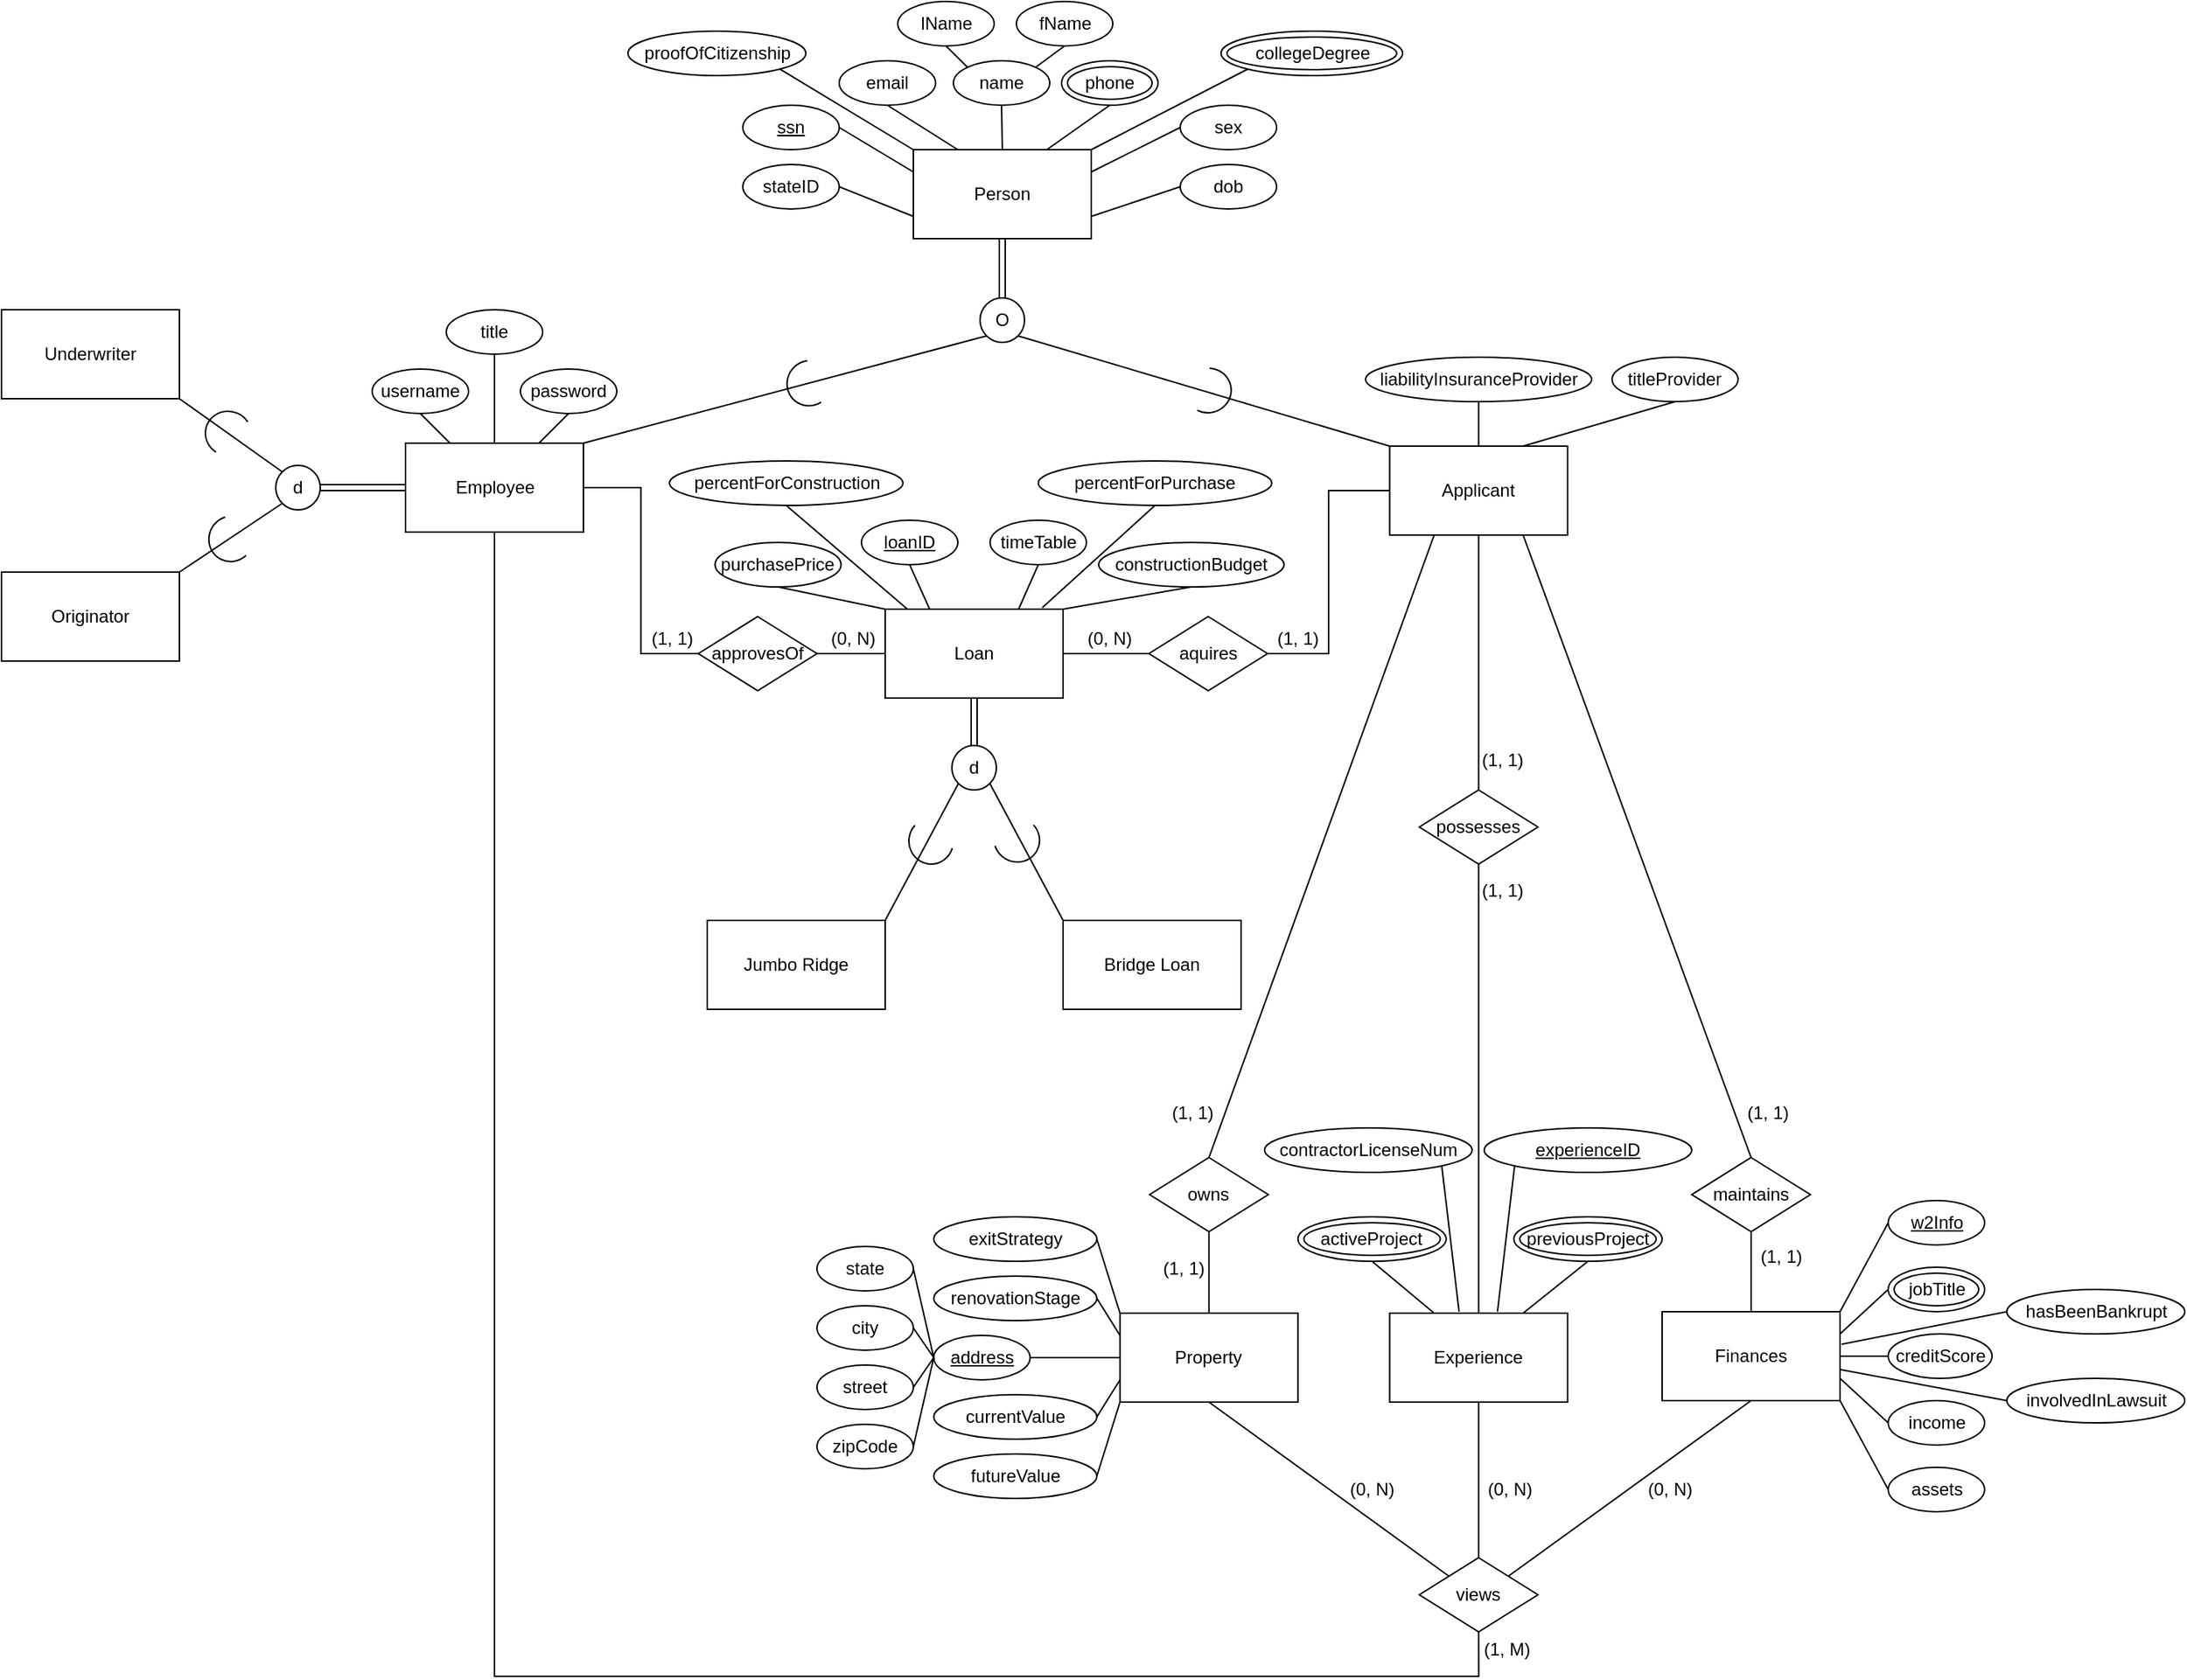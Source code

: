 <mxfile version="12.6.5" type="device"><diagram id="0ISIV3tAQ-4SLGQ3nrtp" name="Page-1"><mxGraphModel dx="3004" dy="1272" grid="1" gridSize="10" guides="1" tooltips="1" connect="1" arrows="1" fold="1" page="0" pageScale="1" pageWidth="850" pageHeight="1100" math="0" shadow="0"><root><mxCell id="0"/><mxCell id="1" parent="0"/><mxCell id="agt875AU793dhw9RPPnw-32" style="edgeStyle=none;rounded=0;orthogonalLoop=1;jettySize=auto;html=1;exitX=0.5;exitY=1;exitDx=0;exitDy=0;entryX=0.5;entryY=0;entryDx=0;entryDy=0;endArrow=none;endFill=0;shape=link;" parent="1" source="agt875AU793dhw9RPPnw-1" target="agt875AU793dhw9RPPnw-30" edge="1"><mxGeometry relative="1" as="geometry"/></mxCell><mxCell id="agt875AU793dhw9RPPnw-1" value="Person" style="rounded=0;whiteSpace=wrap;html=1;" parent="1" vertex="1"><mxGeometry x="205" y="220" width="120" height="60" as="geometry"/></mxCell><mxCell id="agt875AU793dhw9RPPnw-6" style="rounded=0;orthogonalLoop=1;jettySize=auto;html=1;exitX=0.5;exitY=1;exitDx=0;exitDy=0;entryX=0.5;entryY=0;entryDx=0;entryDy=0;endArrow=none;endFill=0;" parent="1" source="agt875AU793dhw9RPPnw-2" target="agt875AU793dhw9RPPnw-1" edge="1"><mxGeometry relative="1" as="geometry"/></mxCell><mxCell id="agt875AU793dhw9RPPnw-2" value="name" style="ellipse;whiteSpace=wrap;html=1;" parent="1" vertex="1"><mxGeometry x="232" y="160" width="65" height="30" as="geometry"/></mxCell><mxCell id="agt875AU793dhw9RPPnw-8" style="edgeStyle=none;rounded=0;orthogonalLoop=1;jettySize=auto;html=1;exitX=0.5;exitY=1;exitDx=0;exitDy=0;entryX=1;entryY=0;entryDx=0;entryDy=0;endArrow=none;endFill=0;" parent="1" source="agt875AU793dhw9RPPnw-3" target="agt875AU793dhw9RPPnw-2" edge="1"><mxGeometry relative="1" as="geometry"/></mxCell><mxCell id="agt875AU793dhw9RPPnw-3" value="fName" style="ellipse;whiteSpace=wrap;html=1;" parent="1" vertex="1"><mxGeometry x="274.5" y="120" width="65" height="30" as="geometry"/></mxCell><mxCell id="agt875AU793dhw9RPPnw-7" style="edgeStyle=none;rounded=0;orthogonalLoop=1;jettySize=auto;html=1;exitX=0.5;exitY=1;exitDx=0;exitDy=0;entryX=0;entryY=0;entryDx=0;entryDy=0;endArrow=none;endFill=0;" parent="1" source="agt875AU793dhw9RPPnw-5" target="agt875AU793dhw9RPPnw-2" edge="1"><mxGeometry relative="1" as="geometry"/></mxCell><mxCell id="agt875AU793dhw9RPPnw-5" value="lName" style="ellipse;whiteSpace=wrap;html=1;" parent="1" vertex="1"><mxGeometry x="194.5" y="120" width="65" height="30" as="geometry"/></mxCell><mxCell id="agt875AU793dhw9RPPnw-24" style="edgeStyle=none;rounded=0;orthogonalLoop=1;jettySize=auto;html=1;exitX=0.5;exitY=1;exitDx=0;exitDy=0;entryX=0.25;entryY=0;entryDx=0;entryDy=0;endArrow=none;endFill=0;" parent="1" source="agt875AU793dhw9RPPnw-9" target="agt875AU793dhw9RPPnw-1" edge="1"><mxGeometry relative="1" as="geometry"/></mxCell><mxCell id="agt875AU793dhw9RPPnw-9" value="email" style="ellipse;whiteSpace=wrap;html=1;" parent="1" vertex="1"><mxGeometry x="155" y="160" width="65" height="30" as="geometry"/></mxCell><mxCell id="agt875AU793dhw9RPPnw-23" style="edgeStyle=none;rounded=0;orthogonalLoop=1;jettySize=auto;html=1;exitX=0.5;exitY=1;exitDx=0;exitDy=0;entryX=0.75;entryY=0;entryDx=0;entryDy=0;endArrow=none;endFill=0;" parent="1" source="agt875AU793dhw9RPPnw-10" target="agt875AU793dhw9RPPnw-1" edge="1"><mxGeometry relative="1" as="geometry"/></mxCell><mxCell id="agt875AU793dhw9RPPnw-10" value="phone" style="ellipse;shape=doubleEllipse;whiteSpace=wrap;html=1;" parent="1" vertex="1"><mxGeometry x="305" y="160" width="65" height="30" as="geometry"/></mxCell><mxCell id="agt875AU793dhw9RPPnw-27" style="edgeStyle=none;rounded=0;orthogonalLoop=1;jettySize=auto;html=1;exitX=0;exitY=0.5;exitDx=0;exitDy=0;entryX=1;entryY=0.25;entryDx=0;entryDy=0;endArrow=none;endFill=0;" parent="1" source="agt875AU793dhw9RPPnw-11" target="agt875AU793dhw9RPPnw-1" edge="1"><mxGeometry relative="1" as="geometry"/></mxCell><mxCell id="agt875AU793dhw9RPPnw-11" value="sex" style="ellipse;whiteSpace=wrap;html=1;" parent="1" vertex="1"><mxGeometry x="385" y="190" width="65" height="30" as="geometry"/></mxCell><mxCell id="agt875AU793dhw9RPPnw-25" style="edgeStyle=none;rounded=0;orthogonalLoop=1;jettySize=auto;html=1;exitX=1;exitY=0.5;exitDx=0;exitDy=0;entryX=0;entryY=0.25;entryDx=0;entryDy=0;endArrow=none;endFill=0;" parent="1" source="agt875AU793dhw9RPPnw-13" target="agt875AU793dhw9RPPnw-1" edge="1"><mxGeometry relative="1" as="geometry"/></mxCell><mxCell id="agt875AU793dhw9RPPnw-13" value="&lt;u&gt;ssn&lt;/u&gt;" style="ellipse;whiteSpace=wrap;html=1;" parent="1" vertex="1"><mxGeometry x="90" y="190" width="65" height="30" as="geometry"/></mxCell><mxCell id="agt875AU793dhw9RPPnw-26" style="edgeStyle=none;rounded=0;orthogonalLoop=1;jettySize=auto;html=1;exitX=1;exitY=0.5;exitDx=0;exitDy=0;entryX=0;entryY=0.75;entryDx=0;entryDy=0;endArrow=none;endFill=0;" parent="1" source="agt875AU793dhw9RPPnw-14" target="agt875AU793dhw9RPPnw-1" edge="1"><mxGeometry relative="1" as="geometry"/></mxCell><mxCell id="agt875AU793dhw9RPPnw-14" value="stateID" style="ellipse;whiteSpace=wrap;html=1;" parent="1" vertex="1"><mxGeometry x="90" y="230" width="65" height="30" as="geometry"/></mxCell><mxCell id="agt875AU793dhw9RPPnw-28" style="edgeStyle=none;rounded=0;orthogonalLoop=1;jettySize=auto;html=1;exitX=0;exitY=0.5;exitDx=0;exitDy=0;entryX=1;entryY=0.75;entryDx=0;entryDy=0;endArrow=none;endFill=0;" parent="1" source="agt875AU793dhw9RPPnw-17" target="agt875AU793dhw9RPPnw-1" edge="1"><mxGeometry relative="1" as="geometry"/></mxCell><mxCell id="agt875AU793dhw9RPPnw-17" value="dob" style="ellipse;whiteSpace=wrap;html=1;" parent="1" vertex="1"><mxGeometry x="385" y="230" width="65" height="30" as="geometry"/></mxCell><mxCell id="agt875AU793dhw9RPPnw-21" style="edgeStyle=none;rounded=0;orthogonalLoop=1;jettySize=auto;html=1;exitX=1;exitY=1;exitDx=0;exitDy=0;entryX=0;entryY=0;entryDx=0;entryDy=0;endArrow=none;endFill=0;" parent="1" source="agt875AU793dhw9RPPnw-18" target="agt875AU793dhw9RPPnw-1" edge="1"><mxGeometry relative="1" as="geometry"/></mxCell><mxCell id="agt875AU793dhw9RPPnw-18" value="proofOfCitizenship" style="ellipse;whiteSpace=wrap;html=1;" parent="1" vertex="1"><mxGeometry x="12.5" y="140" width="120" height="30" as="geometry"/></mxCell><mxCell id="agt875AU793dhw9RPPnw-22" style="edgeStyle=none;rounded=0;orthogonalLoop=1;jettySize=auto;html=1;exitX=0;exitY=1;exitDx=0;exitDy=0;entryX=1;entryY=0;entryDx=0;entryDy=0;endArrow=none;endFill=0;" parent="1" source="agt875AU793dhw9RPPnw-19" target="agt875AU793dhw9RPPnw-1" edge="1"><mxGeometry relative="1" as="geometry"/></mxCell><mxCell id="agt875AU793dhw9RPPnw-19" value="collegeDegree" style="ellipse;shape=doubleEllipse;whiteSpace=wrap;html=1;" parent="1" vertex="1"><mxGeometry x="412.5" y="140" width="122.5" height="30" as="geometry"/></mxCell><mxCell id="agt875AU793dhw9RPPnw-35" style="edgeStyle=none;rounded=0;orthogonalLoop=1;jettySize=auto;html=1;exitX=0;exitY=1;exitDx=0;exitDy=0;entryX=1;entryY=0;entryDx=0;entryDy=0;endArrow=none;endFill=0;" parent="1" source="agt875AU793dhw9RPPnw-30" target="agt875AU793dhw9RPPnw-34" edge="1"><mxGeometry relative="1" as="geometry"/></mxCell><mxCell id="agt875AU793dhw9RPPnw-36" style="edgeStyle=none;rounded=0;orthogonalLoop=1;jettySize=auto;html=1;exitX=1;exitY=1;exitDx=0;exitDy=0;entryX=0;entryY=0;entryDx=0;entryDy=0;endArrow=none;endFill=0;" parent="1" source="agt875AU793dhw9RPPnw-30" target="agt875AU793dhw9RPPnw-33" edge="1"><mxGeometry relative="1" as="geometry"/></mxCell><mxCell id="agt875AU793dhw9RPPnw-30" value="O" style="ellipse;whiteSpace=wrap;html=1;aspect=fixed;" parent="1" vertex="1"><mxGeometry x="250" y="320" width="30" height="30" as="geometry"/></mxCell><mxCell id="vN_RjdWwAVEHi9yWsaBZ-53" style="rounded=0;orthogonalLoop=1;jettySize=auto;html=1;exitX=0.25;exitY=1;exitDx=0;exitDy=0;entryX=0.5;entryY=0;entryDx=0;entryDy=0;endArrow=none;endFill=0;" edge="1" parent="1" source="agt875AU793dhw9RPPnw-33" target="agt875AU793dhw9RPPnw-68"><mxGeometry relative="1" as="geometry"/></mxCell><mxCell id="vN_RjdWwAVEHi9yWsaBZ-54" style="edgeStyle=none;rounded=0;orthogonalLoop=1;jettySize=auto;html=1;exitX=0.5;exitY=1;exitDx=0;exitDy=0;entryX=0.5;entryY=0;entryDx=0;entryDy=0;endArrow=none;endFill=0;" edge="1" parent="1" source="agt875AU793dhw9RPPnw-33" target="agt875AU793dhw9RPPnw-67"><mxGeometry relative="1" as="geometry"/></mxCell><mxCell id="vN_RjdWwAVEHi9yWsaBZ-55" style="edgeStyle=none;rounded=0;orthogonalLoop=1;jettySize=auto;html=1;exitX=0.75;exitY=1;exitDx=0;exitDy=0;entryX=0.5;entryY=0;entryDx=0;entryDy=0;endArrow=none;endFill=0;" edge="1" parent="1" source="agt875AU793dhw9RPPnw-33" target="agt875AU793dhw9RPPnw-56"><mxGeometry relative="1" as="geometry"/></mxCell><mxCell id="agt875AU793dhw9RPPnw-33" value="Applicant" style="rounded=0;whiteSpace=wrap;html=1;" parent="1" vertex="1"><mxGeometry x="526.25" y="420" width="120" height="60" as="geometry"/></mxCell><mxCell id="vN_RjdWwAVEHi9yWsaBZ-2" value="" style="edgeStyle=orthogonalEdgeStyle;rounded=0;orthogonalLoop=1;jettySize=auto;html=1;endArrow=none;endFill=0;entryX=0;entryY=0.5;entryDx=0;entryDy=0;" edge="1" parent="1" source="agt875AU793dhw9RPPnw-34" target="KtansRr-cqI1GEoXaeTs-54"><mxGeometry relative="1" as="geometry"><mxPoint x="54.5" y="448" as="targetPoint"/></mxGeometry></mxCell><mxCell id="vN_RjdWwAVEHi9yWsaBZ-32" value="" style="edgeStyle=none;rounded=0;orthogonalLoop=1;jettySize=auto;html=1;endArrow=none;endFill=0;shape=link;" edge="1" parent="1" source="agt875AU793dhw9RPPnw-34" target="vN_RjdWwAVEHi9yWsaBZ-31"><mxGeometry relative="1" as="geometry"/></mxCell><mxCell id="agt875AU793dhw9RPPnw-34" value="Employee" style="rounded=0;whiteSpace=wrap;html=1;" parent="1" vertex="1"><mxGeometry x="-137.5" y="418" width="120" height="60" as="geometry"/></mxCell><mxCell id="agt875AU793dhw9RPPnw-47" style="edgeStyle=none;rounded=0;orthogonalLoop=1;jettySize=auto;html=1;exitX=0.5;exitY=1;exitDx=0;exitDy=0;entryX=0.25;entryY=0;entryDx=0;entryDy=0;endArrow=none;endFill=0;" parent="1" source="agt875AU793dhw9RPPnw-45" target="agt875AU793dhw9RPPnw-34" edge="1"><mxGeometry relative="1" as="geometry"/></mxCell><mxCell id="agt875AU793dhw9RPPnw-45" value="username" style="ellipse;whiteSpace=wrap;html=1;" parent="1" vertex="1"><mxGeometry x="-160" y="368" width="65" height="30" as="geometry"/></mxCell><mxCell id="agt875AU793dhw9RPPnw-48" style="edgeStyle=none;rounded=0;orthogonalLoop=1;jettySize=auto;html=1;exitX=0.5;exitY=1;exitDx=0;exitDy=0;entryX=0.75;entryY=0;entryDx=0;entryDy=0;endArrow=none;endFill=0;" parent="1" source="agt875AU793dhw9RPPnw-46" target="agt875AU793dhw9RPPnw-34" edge="1"><mxGeometry relative="1" as="geometry"/></mxCell><mxCell id="agt875AU793dhw9RPPnw-46" value="password" style="ellipse;whiteSpace=wrap;html=1;" parent="1" vertex="1"><mxGeometry x="-60" y="368" width="65" height="30" as="geometry"/></mxCell><mxCell id="agt875AU793dhw9RPPnw-50" style="edgeStyle=none;rounded=0;orthogonalLoop=1;jettySize=auto;html=1;exitX=0.5;exitY=1;exitDx=0;exitDy=0;entryX=0.5;entryY=0;entryDx=0;entryDy=0;endArrow=none;endFill=0;" parent="1" source="agt875AU793dhw9RPPnw-49" target="agt875AU793dhw9RPPnw-34" edge="1"><mxGeometry relative="1" as="geometry"/></mxCell><mxCell id="agt875AU793dhw9RPPnw-49" value="title" style="ellipse;whiteSpace=wrap;html=1;" parent="1" vertex="1"><mxGeometry x="-110" y="328" width="65" height="30" as="geometry"/></mxCell><mxCell id="vN_RjdWwAVEHi9yWsaBZ-70" value="" style="edgeStyle=none;rounded=0;orthogonalLoop=1;jettySize=auto;html=1;endArrow=none;endFill=0;" edge="1" parent="1" source="agt875AU793dhw9RPPnw-52" target="agt875AU793dhw9RPPnw-56"><mxGeometry relative="1" as="geometry"/></mxCell><mxCell id="agt875AU793dhw9RPPnw-52" value="Finances" style="rounded=0;whiteSpace=wrap;html=1;" parent="1" vertex="1"><mxGeometry x="710" y="1004" width="120" height="60" as="geometry"/></mxCell><mxCell id="agt875AU793dhw9RPPnw-56" value="maintains" style="rhombus;whiteSpace=wrap;html=1;" parent="1" vertex="1"><mxGeometry x="730" y="900" width="80" height="50" as="geometry"/></mxCell><mxCell id="vN_RjdWwAVEHi9yWsaBZ-76" style="edgeStyle=none;rounded=0;orthogonalLoop=1;jettySize=auto;html=1;entryX=0.5;entryY=0;entryDx=0;entryDy=0;endArrow=none;endFill=0;" edge="1" parent="1" source="agt875AU793dhw9RPPnw-67" target="agt875AU793dhw9RPPnw-71"><mxGeometry relative="1" as="geometry"/></mxCell><mxCell id="agt875AU793dhw9RPPnw-67" value="possesses" style="rhombus;whiteSpace=wrap;html=1;" parent="1" vertex="1"><mxGeometry x="546.25" y="652" width="80" height="50" as="geometry"/></mxCell><mxCell id="agt875AU793dhw9RPPnw-68" value="owns" style="rhombus;whiteSpace=wrap;html=1;" parent="1" vertex="1"><mxGeometry x="364.37" y="900" width="80" height="50" as="geometry"/></mxCell><mxCell id="KtansRr-cqI1GEoXaeTs-97" style="edgeStyle=none;rounded=0;orthogonalLoop=1;jettySize=auto;html=1;exitX=0;exitY=0.5;exitDx=0;exitDy=0;entryX=1;entryY=0.5;entryDx=0;entryDy=0;endArrow=none;endFill=0;" parent="1" source="agt875AU793dhw9RPPnw-69" target="agt875AU793dhw9RPPnw-73" edge="1"><mxGeometry relative="1" as="geometry"/></mxCell><mxCell id="vN_RjdWwAVEHi9yWsaBZ-10" style="edgeStyle=orthogonalEdgeStyle;rounded=0;orthogonalLoop=1;jettySize=auto;html=1;exitX=1;exitY=0.5;exitDx=0;exitDy=0;entryX=0;entryY=0.5;entryDx=0;entryDy=0;endArrow=none;endFill=0;" edge="1" parent="1" source="agt875AU793dhw9RPPnw-69" target="agt875AU793dhw9RPPnw-33"><mxGeometry relative="1" as="geometry"/></mxCell><mxCell id="agt875AU793dhw9RPPnw-69" value="aquires" style="rhombus;whiteSpace=wrap;html=1;" parent="1" vertex="1"><mxGeometry x="363.88" y="535" width="80" height="50" as="geometry"/></mxCell><mxCell id="vN_RjdWwAVEHi9yWsaBZ-85" style="edgeStyle=none;rounded=0;orthogonalLoop=1;jettySize=auto;html=1;exitX=0.5;exitY=1;exitDx=0;exitDy=0;entryX=0.5;entryY=0;entryDx=0;entryDy=0;endArrow=none;endFill=0;" edge="1" parent="1" source="agt875AU793dhw9RPPnw-71" target="vN_RjdWwAVEHi9yWsaBZ-83"><mxGeometry relative="1" as="geometry"/></mxCell><mxCell id="agt875AU793dhw9RPPnw-71" value="Experience" style="rounded=0;whiteSpace=wrap;html=1;" parent="1" vertex="1"><mxGeometry x="526.25" y="1005" width="120" height="60" as="geometry"/></mxCell><mxCell id="vN_RjdWwAVEHi9yWsaBZ-69" value="" style="edgeStyle=none;rounded=0;orthogonalLoop=1;jettySize=auto;html=1;endArrow=none;endFill=0;" edge="1" parent="1" source="agt875AU793dhw9RPPnw-72" target="agt875AU793dhw9RPPnw-68"><mxGeometry relative="1" as="geometry"/></mxCell><mxCell id="vN_RjdWwAVEHi9yWsaBZ-84" style="edgeStyle=none;rounded=0;orthogonalLoop=1;jettySize=auto;html=1;exitX=0.5;exitY=1;exitDx=0;exitDy=0;entryX=0;entryY=0;entryDx=0;entryDy=0;endArrow=none;endFill=0;" edge="1" parent="1" source="agt875AU793dhw9RPPnw-72" target="vN_RjdWwAVEHi9yWsaBZ-83"><mxGeometry relative="1" as="geometry"/></mxCell><mxCell id="agt875AU793dhw9RPPnw-72" value="Property" style="rounded=0;whiteSpace=wrap;html=1;" parent="1" vertex="1"><mxGeometry x="344.37" y="1005" width="120" height="60" as="geometry"/></mxCell><mxCell id="KtansRr-cqI1GEoXaeTs-98" style="edgeStyle=none;rounded=0;orthogonalLoop=1;jettySize=auto;html=1;exitX=0;exitY=0.5;exitDx=0;exitDy=0;entryX=1;entryY=0.5;entryDx=0;entryDy=0;endArrow=none;endFill=0;" parent="1" source="agt875AU793dhw9RPPnw-73" target="KtansRr-cqI1GEoXaeTs-54" edge="1"><mxGeometry relative="1" as="geometry"/></mxCell><mxCell id="agt875AU793dhw9RPPnw-73" value="Loan" style="rounded=0;whiteSpace=wrap;html=1;" parent="1" vertex="1"><mxGeometry x="186" y="530" width="120" height="60" as="geometry"/></mxCell><mxCell id="KtansRr-cqI1GEoXaeTs-12" style="edgeStyle=none;rounded=0;orthogonalLoop=1;jettySize=auto;html=1;exitX=0;exitY=0.5;exitDx=0;exitDy=0;entryX=1;entryY=0.75;entryDx=0;entryDy=0;endArrow=none;endFill=0;" parent="1" source="KtansRr-cqI1GEoXaeTs-2" target="agt875AU793dhw9RPPnw-52" edge="1"><mxGeometry relative="1" as="geometry"/></mxCell><mxCell id="KtansRr-cqI1GEoXaeTs-2" value="income" style="ellipse;whiteSpace=wrap;html=1;" parent="1" vertex="1"><mxGeometry x="862.5" y="1064" width="65" height="30" as="geometry"/></mxCell><mxCell id="KtansRr-cqI1GEoXaeTs-11" style="edgeStyle=none;rounded=0;orthogonalLoop=1;jettySize=auto;html=1;exitX=0;exitY=0.5;exitDx=0;exitDy=0;entryX=1;entryY=0.5;entryDx=0;entryDy=0;endArrow=none;endFill=0;" parent="1" source="KtansRr-cqI1GEoXaeTs-3" target="agt875AU793dhw9RPPnw-52" edge="1"><mxGeometry relative="1" as="geometry"/></mxCell><mxCell id="KtansRr-cqI1GEoXaeTs-3" value="creditScore" style="ellipse;whiteSpace=wrap;html=1;" parent="1" vertex="1"><mxGeometry x="862.5" y="1019" width="70" height="30" as="geometry"/></mxCell><mxCell id="KtansRr-cqI1GEoXaeTs-9" style="rounded=0;orthogonalLoop=1;jettySize=auto;html=1;exitX=0;exitY=0.5;exitDx=0;exitDy=0;entryX=1;entryY=0;entryDx=0;entryDy=0;endArrow=none;endFill=0;" parent="1" source="KtansRr-cqI1GEoXaeTs-4" target="agt875AU793dhw9RPPnw-52" edge="1"><mxGeometry relative="1" as="geometry"/></mxCell><mxCell id="KtansRr-cqI1GEoXaeTs-4" value="&lt;u&gt;w2Info&lt;/u&gt;" style="ellipse;whiteSpace=wrap;html=1;" parent="1" vertex="1"><mxGeometry x="862.5" y="929" width="65" height="30" as="geometry"/></mxCell><mxCell id="KtansRr-cqI1GEoXaeTs-13" style="edgeStyle=none;rounded=0;orthogonalLoop=1;jettySize=auto;html=1;exitX=0;exitY=0.5;exitDx=0;exitDy=0;entryX=1;entryY=1;entryDx=0;entryDy=0;endArrow=none;endFill=0;" parent="1" source="KtansRr-cqI1GEoXaeTs-5" target="agt875AU793dhw9RPPnw-52" edge="1"><mxGeometry relative="1" as="geometry"/></mxCell><mxCell id="KtansRr-cqI1GEoXaeTs-5" value="assets" style="ellipse;whiteSpace=wrap;html=1;" parent="1" vertex="1"><mxGeometry x="862.5" y="1109" width="65" height="30" as="geometry"/></mxCell><mxCell id="KtansRr-cqI1GEoXaeTs-10" style="edgeStyle=none;rounded=0;orthogonalLoop=1;jettySize=auto;html=1;exitX=0;exitY=0.5;exitDx=0;exitDy=0;entryX=1;entryY=0.25;entryDx=0;entryDy=0;endArrow=none;endFill=0;" parent="1" source="KtansRr-cqI1GEoXaeTs-6" target="agt875AU793dhw9RPPnw-52" edge="1"><mxGeometry relative="1" as="geometry"/></mxCell><mxCell id="KtansRr-cqI1GEoXaeTs-6" value="jobTitle" style="ellipse;shape=doubleEllipse;whiteSpace=wrap;html=1;" parent="1" vertex="1"><mxGeometry x="862.5" y="974" width="65" height="30" as="geometry"/></mxCell><mxCell id="KtansRr-cqI1GEoXaeTs-14" style="edgeStyle=none;rounded=0;orthogonalLoop=1;jettySize=auto;html=1;exitX=0;exitY=0.5;exitDx=0;exitDy=0;entryX=1.008;entryY=0.367;entryDx=0;entryDy=0;entryPerimeter=0;endArrow=none;endFill=0;" parent="1" source="KtansRr-cqI1GEoXaeTs-7" target="agt875AU793dhw9RPPnw-52" edge="1"><mxGeometry relative="1" as="geometry"/></mxCell><mxCell id="KtansRr-cqI1GEoXaeTs-7" value="hasBeenBankrupt" style="ellipse;whiteSpace=wrap;html=1;" parent="1" vertex="1"><mxGeometry x="942.5" y="989" width="120" height="30" as="geometry"/></mxCell><mxCell id="KtansRr-cqI1GEoXaeTs-15" style="edgeStyle=none;rounded=0;orthogonalLoop=1;jettySize=auto;html=1;exitX=0;exitY=0.5;exitDx=0;exitDy=0;entryX=1;entryY=0.65;entryDx=0;entryDy=0;entryPerimeter=0;endArrow=none;endFill=0;" parent="1" source="KtansRr-cqI1GEoXaeTs-8" target="agt875AU793dhw9RPPnw-52" edge="1"><mxGeometry relative="1" as="geometry"/></mxCell><mxCell id="KtansRr-cqI1GEoXaeTs-8" value="involvedInLawsuit" style="ellipse;whiteSpace=wrap;html=1;" parent="1" vertex="1"><mxGeometry x="942.5" y="1049" width="120" height="30" as="geometry"/></mxCell><mxCell id="vN_RjdWwAVEHi9yWsaBZ-82" style="edgeStyle=none;rounded=0;orthogonalLoop=1;jettySize=auto;html=1;exitX=1;exitY=1;exitDx=0;exitDy=0;entryX=0.39;entryY=-0.017;entryDx=0;entryDy=0;entryPerimeter=0;endArrow=none;endFill=0;" edge="1" parent="1" source="KtansRr-cqI1GEoXaeTs-20" target="agt875AU793dhw9RPPnw-71"><mxGeometry relative="1" as="geometry"/></mxCell><mxCell id="KtansRr-cqI1GEoXaeTs-20" value="contractorLicenseNum" style="ellipse;whiteSpace=wrap;html=1;" parent="1" vertex="1"><mxGeometry x="441.88" y="880" width="140" height="30" as="geometry"/></mxCell><mxCell id="vN_RjdWwAVEHi9yWsaBZ-57" style="edgeStyle=none;rounded=0;orthogonalLoop=1;jettySize=auto;html=1;exitX=0;exitY=0.5;exitDx=0;exitDy=0;entryX=1;entryY=0.5;entryDx=0;entryDy=0;endArrow=none;endFill=0;" edge="1" parent="1" source="KtansRr-cqI1GEoXaeTs-24" target="KtansRr-cqI1GEoXaeTs-36"><mxGeometry relative="1" as="geometry"/></mxCell><mxCell id="vN_RjdWwAVEHi9yWsaBZ-63" style="edgeStyle=none;rounded=0;orthogonalLoop=1;jettySize=auto;html=1;exitX=1;exitY=0.5;exitDx=0;exitDy=0;entryX=0;entryY=0.5;entryDx=0;entryDy=0;endArrow=none;endFill=0;" edge="1" parent="1" source="KtansRr-cqI1GEoXaeTs-24" target="agt875AU793dhw9RPPnw-72"><mxGeometry relative="1" as="geometry"/></mxCell><mxCell id="KtansRr-cqI1GEoXaeTs-24" value="&lt;u&gt;address&lt;/u&gt;" style="ellipse;whiteSpace=wrap;html=1;" parent="1" vertex="1"><mxGeometry x="218.75" y="1020" width="65" height="30" as="geometry"/></mxCell><mxCell id="vN_RjdWwAVEHi9yWsaBZ-64" style="edgeStyle=none;rounded=0;orthogonalLoop=1;jettySize=auto;html=1;exitX=1;exitY=0.5;exitDx=0;exitDy=0;entryX=0;entryY=0.25;entryDx=0;entryDy=0;endArrow=none;endFill=0;" edge="1" parent="1" source="KtansRr-cqI1GEoXaeTs-25" target="agt875AU793dhw9RPPnw-72"><mxGeometry relative="1" as="geometry"/></mxCell><mxCell id="KtansRr-cqI1GEoXaeTs-25" value="renovationStage" style="ellipse;whiteSpace=wrap;html=1;" parent="1" vertex="1"><mxGeometry x="218.75" y="980" width="110" height="30" as="geometry"/></mxCell><mxCell id="vN_RjdWwAVEHi9yWsaBZ-67" style="edgeStyle=none;rounded=0;orthogonalLoop=1;jettySize=auto;html=1;exitX=1;exitY=0.5;exitDx=0;exitDy=0;entryX=0;entryY=0;entryDx=0;entryDy=0;endArrow=none;endFill=0;" edge="1" parent="1" source="KtansRr-cqI1GEoXaeTs-26" target="agt875AU793dhw9RPPnw-72"><mxGeometry relative="1" as="geometry"/></mxCell><mxCell id="KtansRr-cqI1GEoXaeTs-26" value="exitStrategy" style="ellipse;whiteSpace=wrap;html=1;" parent="1" vertex="1"><mxGeometry x="218.75" y="940" width="110" height="30" as="geometry"/></mxCell><mxCell id="vN_RjdWwAVEHi9yWsaBZ-65" style="edgeStyle=none;rounded=0;orthogonalLoop=1;jettySize=auto;html=1;exitX=1;exitY=0.5;exitDx=0;exitDy=0;entryX=0;entryY=0.75;entryDx=0;entryDy=0;endArrow=none;endFill=0;" edge="1" parent="1" source="KtansRr-cqI1GEoXaeTs-27" target="agt875AU793dhw9RPPnw-72"><mxGeometry relative="1" as="geometry"/></mxCell><mxCell id="KtansRr-cqI1GEoXaeTs-27" value="currentValue" style="ellipse;whiteSpace=wrap;html=1;" parent="1" vertex="1"><mxGeometry x="218.75" y="1060" width="110" height="30" as="geometry"/></mxCell><mxCell id="vN_RjdWwAVEHi9yWsaBZ-66" style="edgeStyle=none;rounded=0;orthogonalLoop=1;jettySize=auto;html=1;exitX=1;exitY=0.5;exitDx=0;exitDy=0;entryX=0;entryY=1;entryDx=0;entryDy=0;endArrow=none;endFill=0;" edge="1" parent="1" source="KtansRr-cqI1GEoXaeTs-28" target="agt875AU793dhw9RPPnw-72"><mxGeometry relative="1" as="geometry"/></mxCell><mxCell id="KtansRr-cqI1GEoXaeTs-28" value="futureValue" style="ellipse;whiteSpace=wrap;html=1;" parent="1" vertex="1"><mxGeometry x="218.75" y="1100" width="110" height="30" as="geometry"/></mxCell><mxCell id="vN_RjdWwAVEHi9yWsaBZ-59" style="edgeStyle=none;rounded=0;orthogonalLoop=1;jettySize=auto;html=1;exitX=1;exitY=0.5;exitDx=0;exitDy=0;entryX=0;entryY=0.5;entryDx=0;entryDy=0;endArrow=none;endFill=0;" edge="1" parent="1" source="KtansRr-cqI1GEoXaeTs-35" target="KtansRr-cqI1GEoXaeTs-24"><mxGeometry relative="1" as="geometry"/></mxCell><mxCell id="KtansRr-cqI1GEoXaeTs-35" value="city" style="ellipse;whiteSpace=wrap;html=1;" parent="1" vertex="1"><mxGeometry x="140" y="1000" width="65" height="30" as="geometry"/></mxCell><mxCell id="KtansRr-cqI1GEoXaeTs-36" value="state" style="ellipse;whiteSpace=wrap;html=1;" parent="1" vertex="1"><mxGeometry x="140" y="960" width="65" height="30" as="geometry"/></mxCell><mxCell id="vN_RjdWwAVEHi9yWsaBZ-62" style="edgeStyle=none;rounded=0;orthogonalLoop=1;jettySize=auto;html=1;exitX=1;exitY=0.5;exitDx=0;exitDy=0;entryX=0;entryY=0.5;entryDx=0;entryDy=0;endArrow=none;endFill=0;" edge="1" parent="1" source="KtansRr-cqI1GEoXaeTs-37" target="KtansRr-cqI1GEoXaeTs-24"><mxGeometry relative="1" as="geometry"/></mxCell><mxCell id="KtansRr-cqI1GEoXaeTs-37" value="zipCode" style="ellipse;whiteSpace=wrap;html=1;" parent="1" vertex="1"><mxGeometry x="140" y="1080" width="65" height="30" as="geometry"/></mxCell><mxCell id="vN_RjdWwAVEHi9yWsaBZ-80" style="edgeStyle=none;rounded=0;orthogonalLoop=1;jettySize=auto;html=1;exitX=0.5;exitY=1;exitDx=0;exitDy=0;entryX=0.25;entryY=0;entryDx=0;entryDy=0;endArrow=none;endFill=0;" edge="1" parent="1" source="KtansRr-cqI1GEoXaeTs-42" target="agt875AU793dhw9RPPnw-71"><mxGeometry relative="1" as="geometry"/></mxCell><mxCell id="KtansRr-cqI1GEoXaeTs-42" value="activeProject" style="ellipse;shape=doubleEllipse;whiteSpace=wrap;html=1;" parent="1" vertex="1"><mxGeometry x="464.37" y="940" width="100" height="30" as="geometry"/></mxCell><mxCell id="vN_RjdWwAVEHi9yWsaBZ-81" style="edgeStyle=none;rounded=0;orthogonalLoop=1;jettySize=auto;html=1;exitX=0.5;exitY=1;exitDx=0;exitDy=0;entryX=0.75;entryY=0;entryDx=0;entryDy=0;endArrow=none;endFill=0;" edge="1" parent="1" source="KtansRr-cqI1GEoXaeTs-43" target="agt875AU793dhw9RPPnw-71"><mxGeometry relative="1" as="geometry"/></mxCell><mxCell id="KtansRr-cqI1GEoXaeTs-43" value="previousProject" style="ellipse;shape=doubleEllipse;whiteSpace=wrap;html=1;" parent="1" vertex="1"><mxGeometry x="610" y="940" width="100" height="30" as="geometry"/></mxCell><mxCell id="KtansRr-cqI1GEoXaeTs-54" value="approvesOf" style="rhombus;whiteSpace=wrap;html=1;" parent="1" vertex="1"><mxGeometry x="60" y="535" width="80" height="50" as="geometry"/></mxCell><mxCell id="vN_RjdWwAVEHi9yWsaBZ-13" style="edgeStyle=none;rounded=0;orthogonalLoop=1;jettySize=auto;html=1;exitX=0.5;exitY=1;exitDx=0;exitDy=0;entryX=0.25;entryY=0;entryDx=0;entryDy=0;endArrow=none;endFill=0;" edge="1" parent="1" target="agt875AU793dhw9RPPnw-73"><mxGeometry relative="1" as="geometry"><mxPoint x="202.5" y="500" as="sourcePoint"/></mxGeometry></mxCell><mxCell id="vN_RjdWwAVEHi9yWsaBZ-15" style="edgeStyle=none;rounded=0;orthogonalLoop=1;jettySize=auto;html=1;exitX=0.5;exitY=1;exitDx=0;exitDy=0;entryX=0.75;entryY=0;entryDx=0;entryDy=0;endArrow=none;endFill=0;" edge="1" parent="1" source="KtansRr-cqI1GEoXaeTs-64" target="agt875AU793dhw9RPPnw-73"><mxGeometry relative="1" as="geometry"/></mxCell><mxCell id="KtansRr-cqI1GEoXaeTs-64" value="timeTable" style="ellipse;whiteSpace=wrap;html=1;" parent="1" vertex="1"><mxGeometry x="256.75" y="470" width="65" height="30" as="geometry"/></mxCell><mxCell id="vN_RjdWwAVEHi9yWsaBZ-12" style="rounded=0;orthogonalLoop=1;jettySize=auto;html=1;exitX=0.5;exitY=1;exitDx=0;exitDy=0;entryX=0;entryY=0;entryDx=0;entryDy=0;endArrow=none;endFill=0;" edge="1" parent="1" source="KtansRr-cqI1GEoXaeTs-67" target="agt875AU793dhw9RPPnw-73"><mxGeometry relative="1" as="geometry"/></mxCell><mxCell id="KtansRr-cqI1GEoXaeTs-67" value="purchasePrice" style="ellipse;whiteSpace=wrap;html=1;" parent="1" vertex="1"><mxGeometry x="71.25" y="485" width="85" height="30" as="geometry"/></mxCell><mxCell id="vN_RjdWwAVEHi9yWsaBZ-14" style="edgeStyle=none;rounded=0;orthogonalLoop=1;jettySize=auto;html=1;exitX=0.5;exitY=1;exitDx=0;exitDy=0;entryX=1;entryY=0;entryDx=0;entryDy=0;endArrow=none;endFill=0;" edge="1" parent="1" source="KtansRr-cqI1GEoXaeTs-68" target="agt875AU793dhw9RPPnw-73"><mxGeometry relative="1" as="geometry"/></mxCell><mxCell id="KtansRr-cqI1GEoXaeTs-68" value="constructionBudget" style="ellipse;whiteSpace=wrap;html=1;" parent="1" vertex="1"><mxGeometry x="330" y="485" width="125" height="30" as="geometry"/></mxCell><mxCell id="vN_RjdWwAVEHi9yWsaBZ-16" style="edgeStyle=none;rounded=0;orthogonalLoop=1;jettySize=auto;html=1;exitX=0.5;exitY=1;exitDx=0;exitDy=0;entryX=0.125;entryY=0;entryDx=0;entryDy=0;entryPerimeter=0;endArrow=none;endFill=0;" edge="1" parent="1" source="KtansRr-cqI1GEoXaeTs-76" target="agt875AU793dhw9RPPnw-73"><mxGeometry relative="1" as="geometry"/></mxCell><mxCell id="KtansRr-cqI1GEoXaeTs-76" value="percentForConstruction" style="ellipse;whiteSpace=wrap;html=1;" parent="1" vertex="1"><mxGeometry x="40.5" y="430" width="157.5" height="30" as="geometry"/></mxCell><mxCell id="vN_RjdWwAVEHi9yWsaBZ-18" style="edgeStyle=none;rounded=0;orthogonalLoop=1;jettySize=auto;html=1;exitX=0.5;exitY=1;exitDx=0;exitDy=0;entryX=0.883;entryY=-0.017;entryDx=0;entryDy=0;entryPerimeter=0;endArrow=none;endFill=0;" edge="1" parent="1" source="KtansRr-cqI1GEoXaeTs-78" target="agt875AU793dhw9RPPnw-73"><mxGeometry relative="1" as="geometry"/></mxCell><mxCell id="KtansRr-cqI1GEoXaeTs-78" value="percentForPurchase" style="ellipse;whiteSpace=wrap;html=1;" parent="1" vertex="1"><mxGeometry x="289.25" y="430" width="157.5" height="30" as="geometry"/></mxCell><mxCell id="KtansRr-cqI1GEoXaeTs-108" style="edgeStyle=none;rounded=0;orthogonalLoop=1;jettySize=auto;html=1;exitX=0.5;exitY=1;exitDx=0;exitDy=0;endArrow=none;endFill=0;" parent="1" edge="1"><mxGeometry relative="1" as="geometry"><mxPoint x="386.75" y="460" as="sourcePoint"/><mxPoint x="386.75" y="460" as="targetPoint"/></mxGeometry></mxCell><mxCell id="vN_RjdWwAVEHi9yWsaBZ-61" style="edgeStyle=none;rounded=0;orthogonalLoop=1;jettySize=auto;html=1;exitX=1;exitY=0.5;exitDx=0;exitDy=0;entryX=0;entryY=0.5;entryDx=0;entryDy=0;endArrow=none;endFill=0;" edge="1" parent="1" source="KtansRr-cqI1GEoXaeTs-109" target="KtansRr-cqI1GEoXaeTs-24"><mxGeometry relative="1" as="geometry"/></mxCell><mxCell id="KtansRr-cqI1GEoXaeTs-109" value="street" style="ellipse;whiteSpace=wrap;html=1;" parent="1" vertex="1"><mxGeometry x="140" y="1040" width="65" height="30" as="geometry"/></mxCell><mxCell id="KtansRr-cqI1GEoXaeTs-117" value="&lt;u&gt;loanID&lt;/u&gt;" style="ellipse;whiteSpace=wrap;html=1;" parent="1" vertex="1"><mxGeometry x="170" y="470" width="65" height="30" as="geometry"/></mxCell><mxCell id="vN_RjdWwAVEHi9yWsaBZ-78" style="edgeStyle=none;rounded=0;orthogonalLoop=1;jettySize=auto;html=1;exitX=0;exitY=1;exitDx=0;exitDy=0;entryX=0.606;entryY=-0.017;entryDx=0;entryDy=0;entryPerimeter=0;endArrow=none;endFill=0;" edge="1" parent="1" source="KtansRr-cqI1GEoXaeTs-126" target="agt875AU793dhw9RPPnw-71"><mxGeometry relative="1" as="geometry"/></mxCell><mxCell id="KtansRr-cqI1GEoXaeTs-126" value="&lt;u&gt;experienceID&lt;/u&gt;" style="ellipse;whiteSpace=wrap;html=1;" parent="1" vertex="1"><mxGeometry x="590" y="880" width="140" height="30" as="geometry"/></mxCell><mxCell id="KtansRr-cqI1GEoXaeTs-132" style="edgeStyle=none;rounded=0;orthogonalLoop=1;jettySize=auto;html=1;exitX=0.5;exitY=1;exitDx=0;exitDy=0;entryX=0.5;entryY=0;entryDx=0;entryDy=0;endArrow=none;endFill=0;" parent="1" source="KtansRr-cqI1GEoXaeTs-130" target="agt875AU793dhw9RPPnw-33" edge="1"><mxGeometry relative="1" as="geometry"/></mxCell><mxCell id="KtansRr-cqI1GEoXaeTs-130" value="liabilityInsuranceProvider" style="ellipse;whiteSpace=wrap;html=1;" parent="1" vertex="1"><mxGeometry x="510" y="360" width="152.5" height="30" as="geometry"/></mxCell><mxCell id="KtansRr-cqI1GEoXaeTs-133" style="edgeStyle=none;rounded=0;orthogonalLoop=1;jettySize=auto;html=1;exitX=0.5;exitY=1;exitDx=0;exitDy=0;entryX=0.75;entryY=0;entryDx=0;entryDy=0;endArrow=none;endFill=0;" parent="1" source="KtansRr-cqI1GEoXaeTs-131" target="agt875AU793dhw9RPPnw-33" edge="1"><mxGeometry relative="1" as="geometry"/></mxCell><mxCell id="KtansRr-cqI1GEoXaeTs-131" value="titleProvider" style="ellipse;whiteSpace=wrap;html=1;" parent="1" vertex="1"><mxGeometry x="676.25" y="360" width="85" height="30" as="geometry"/></mxCell><mxCell id="vN_RjdWwAVEHi9yWsaBZ-24" value="" style="edgeStyle=none;rounded=0;orthogonalLoop=1;jettySize=auto;html=1;endArrow=none;endFill=0;shape=link;" edge="1" parent="1" source="vN_RjdWwAVEHi9yWsaBZ-23" target="agt875AU793dhw9RPPnw-73"><mxGeometry relative="1" as="geometry"/></mxCell><mxCell id="vN_RjdWwAVEHi9yWsaBZ-29" style="edgeStyle=none;rounded=0;orthogonalLoop=1;jettySize=auto;html=1;exitX=0;exitY=1;exitDx=0;exitDy=0;entryX=1;entryY=0;entryDx=0;entryDy=0;endArrow=none;endFill=0;" edge="1" parent="1" source="vN_RjdWwAVEHi9yWsaBZ-23" target="vN_RjdWwAVEHi9yWsaBZ-27"><mxGeometry relative="1" as="geometry"/></mxCell><mxCell id="vN_RjdWwAVEHi9yWsaBZ-30" style="edgeStyle=none;rounded=0;orthogonalLoop=1;jettySize=auto;html=1;exitX=1;exitY=1;exitDx=0;exitDy=0;entryX=0;entryY=0;entryDx=0;entryDy=0;endArrow=none;endFill=0;" edge="1" parent="1" source="vN_RjdWwAVEHi9yWsaBZ-23" target="vN_RjdWwAVEHi9yWsaBZ-28"><mxGeometry relative="1" as="geometry"/></mxCell><mxCell id="vN_RjdWwAVEHi9yWsaBZ-23" value="d" style="ellipse;whiteSpace=wrap;html=1;aspect=fixed;" vertex="1" parent="1"><mxGeometry x="231" y="622" width="30" height="30" as="geometry"/></mxCell><mxCell id="vN_RjdWwAVEHi9yWsaBZ-27" value="Jumbo Ridge" style="rounded=0;whiteSpace=wrap;html=1;" vertex="1" parent="1"><mxGeometry x="66" y="740" width="120" height="60" as="geometry"/></mxCell><mxCell id="vN_RjdWwAVEHi9yWsaBZ-28" value="Bridge Loan" style="rounded=0;whiteSpace=wrap;html=1;" vertex="1" parent="1"><mxGeometry x="306" y="740" width="120" height="60" as="geometry"/></mxCell><mxCell id="vN_RjdWwAVEHi9yWsaBZ-35" style="edgeStyle=none;rounded=0;orthogonalLoop=1;jettySize=auto;html=1;exitX=0;exitY=1;exitDx=0;exitDy=0;entryX=1;entryY=0;entryDx=0;entryDy=0;endArrow=none;endFill=0;" edge="1" parent="1" source="vN_RjdWwAVEHi9yWsaBZ-31" target="vN_RjdWwAVEHi9yWsaBZ-34"><mxGeometry relative="1" as="geometry"/></mxCell><mxCell id="vN_RjdWwAVEHi9yWsaBZ-36" style="edgeStyle=none;rounded=0;orthogonalLoop=1;jettySize=auto;html=1;exitX=0;exitY=0;exitDx=0;exitDy=0;entryX=1;entryY=1;entryDx=0;entryDy=0;endArrow=none;endFill=0;" edge="1" parent="1" source="vN_RjdWwAVEHi9yWsaBZ-31" target="vN_RjdWwAVEHi9yWsaBZ-33"><mxGeometry relative="1" as="geometry"/></mxCell><mxCell id="vN_RjdWwAVEHi9yWsaBZ-31" value="d" style="ellipse;whiteSpace=wrap;html=1;aspect=fixed;" vertex="1" parent="1"><mxGeometry x="-225" y="433" width="30" height="30" as="geometry"/></mxCell><mxCell id="vN_RjdWwAVEHi9yWsaBZ-33" value="Underwriter" style="rounded=0;whiteSpace=wrap;html=1;" vertex="1" parent="1"><mxGeometry x="-410" y="328" width="120" height="60" as="geometry"/></mxCell><mxCell id="vN_RjdWwAVEHi9yWsaBZ-34" value="Originator" style="rounded=0;whiteSpace=wrap;html=1;" vertex="1" parent="1"><mxGeometry x="-410" y="505" width="120" height="60" as="geometry"/></mxCell><mxCell id="vN_RjdWwAVEHi9yWsaBZ-86" style="edgeStyle=none;rounded=0;orthogonalLoop=1;jettySize=auto;html=1;exitX=1;exitY=0;exitDx=0;exitDy=0;entryX=0.5;entryY=1;entryDx=0;entryDy=0;endArrow=none;endFill=0;" edge="1" parent="1" source="vN_RjdWwAVEHi9yWsaBZ-83" target="agt875AU793dhw9RPPnw-52"><mxGeometry relative="1" as="geometry"/></mxCell><mxCell id="vN_RjdWwAVEHi9yWsaBZ-87" style="edgeStyle=orthogonalEdgeStyle;rounded=0;orthogonalLoop=1;jettySize=auto;html=1;exitX=0.5;exitY=1;exitDx=0;exitDy=0;entryX=0.5;entryY=1;entryDx=0;entryDy=0;endArrow=none;endFill=0;" edge="1" parent="1" source="vN_RjdWwAVEHi9yWsaBZ-83" target="agt875AU793dhw9RPPnw-34"><mxGeometry relative="1" as="geometry"><Array as="points"><mxPoint x="586" y="1250"/><mxPoint x="-78" y="1250"/></Array></mxGeometry></mxCell><mxCell id="vN_RjdWwAVEHi9yWsaBZ-83" value="views" style="rhombus;whiteSpace=wrap;html=1;" vertex="1" parent="1"><mxGeometry x="546.25" y="1170" width="80" height="50" as="geometry"/></mxCell><mxCell id="vN_RjdWwAVEHi9yWsaBZ-88" value="(0, N)" style="text;html=1;align=center;verticalAlign=middle;resizable=0;points=[];autosize=1;" vertex="1" parent="1"><mxGeometry x="311.88" y="540" width="50" height="20" as="geometry"/></mxCell><mxCell id="vN_RjdWwAVEHi9yWsaBZ-89" value="(1, 1)" style="text;html=1;align=center;verticalAlign=middle;resizable=0;points=[];autosize=1;" vertex="1" parent="1"><mxGeometry x="443.88" y="540" width="40" height="20" as="geometry"/></mxCell><mxCell id="vN_RjdWwAVEHi9yWsaBZ-90" value="(0, N)" style="text;html=1;align=center;verticalAlign=middle;resizable=0;points=[];autosize=1;" vertex="1" parent="1"><mxGeometry x="139" y="540" width="50" height="20" as="geometry"/></mxCell><mxCell id="vN_RjdWwAVEHi9yWsaBZ-91" value="(1, 1)" style="text;html=1;align=center;verticalAlign=middle;resizable=0;points=[];autosize=1;" vertex="1" parent="1"><mxGeometry x="22" y="540" width="40" height="20" as="geometry"/></mxCell><mxCell id="vN_RjdWwAVEHi9yWsaBZ-92" value="(1, 1)" style="text;html=1;align=center;verticalAlign=middle;resizable=0;points=[];autosize=1;" vertex="1" parent="1"><mxGeometry x="581.88" y="710" width="40" height="20" as="geometry"/></mxCell><mxCell id="vN_RjdWwAVEHi9yWsaBZ-93" value="(1, 1)" style="text;html=1;align=center;verticalAlign=middle;resizable=0;points=[];autosize=1;" vertex="1" parent="1"><mxGeometry x="581.88" y="622" width="40" height="20" as="geometry"/></mxCell><mxCell id="vN_RjdWwAVEHi9yWsaBZ-94" value="(1, 1)" style="text;html=1;align=center;verticalAlign=middle;resizable=0;points=[];autosize=1;" vertex="1" parent="1"><mxGeometry x="770" y="957.33" width="40" height="20" as="geometry"/></mxCell><mxCell id="vN_RjdWwAVEHi9yWsaBZ-95" value="(1, 1)" style="text;html=1;align=center;verticalAlign=middle;resizable=0;points=[];autosize=1;" vertex="1" parent="1"><mxGeometry x="761.25" y="860" width="40" height="20" as="geometry"/></mxCell><mxCell id="vN_RjdWwAVEHi9yWsaBZ-96" value="(1, 1)" style="text;html=1;align=center;verticalAlign=middle;resizable=0;points=[];autosize=1;" vertex="1" parent="1"><mxGeometry x="366.75" y="965" width="40" height="20" as="geometry"/></mxCell><mxCell id="vN_RjdWwAVEHi9yWsaBZ-97" value="(1, 1)" style="text;html=1;align=center;verticalAlign=middle;resizable=0;points=[];autosize=1;" vertex="1" parent="1"><mxGeometry x="372.5" y="860" width="40" height="20" as="geometry"/></mxCell><mxCell id="vN_RjdWwAVEHi9yWsaBZ-98" value="(0, N)" style="text;html=1;align=center;verticalAlign=middle;resizable=0;points=[];autosize=1;" vertex="1" parent="1"><mxGeometry x="489.37" y="1114" width="50" height="20" as="geometry"/></mxCell><mxCell id="vN_RjdWwAVEHi9yWsaBZ-99" value="(0, N)" style="text;html=1;align=center;verticalAlign=middle;resizable=0;points=[];autosize=1;" vertex="1" parent="1"><mxGeometry x="581.88" y="1114" width="50" height="20" as="geometry"/></mxCell><mxCell id="vN_RjdWwAVEHi9yWsaBZ-100" value="(0, N)" style="text;html=1;align=center;verticalAlign=middle;resizable=0;points=[];autosize=1;" vertex="1" parent="1"><mxGeometry x="690" y="1114" width="50" height="20" as="geometry"/></mxCell><mxCell id="vN_RjdWwAVEHi9yWsaBZ-101" value="(1, M)" style="text;html=1;align=center;verticalAlign=middle;resizable=0;points=[];autosize=1;" vertex="1" parent="1"><mxGeometry x="579.88" y="1222" width="50" height="20" as="geometry"/></mxCell><mxCell id="vN_RjdWwAVEHi9yWsaBZ-102" value="" style="verticalLabelPosition=bottom;verticalAlign=top;html=1;shape=mxgraph.basic.arc;startAngle=0.3;endAngle=0.87;" vertex="1" parent="1"><mxGeometry x="202" y="671" width="30" height="31" as="geometry"/></mxCell><mxCell id="vN_RjdWwAVEHi9yWsaBZ-106" value="" style="verticalLabelPosition=bottom;verticalAlign=top;html=1;shape=mxgraph.basic.arc;startAngle=0.3;endAngle=0.87;rotation=-60;" vertex="1" parent="1"><mxGeometry x="259.75" y="670" width="30" height="31" as="geometry"/></mxCell><mxCell id="vN_RjdWwAVEHi9yWsaBZ-107" value="" style="verticalLabelPosition=bottom;verticalAlign=top;html=1;shape=mxgraph.basic.arc;startAngle=0.3;endAngle=0.87;rotation=40;" vertex="1" parent="1"><mxGeometry x="120" y="362" width="30" height="31" as="geometry"/></mxCell><mxCell id="vN_RjdWwAVEHi9yWsaBZ-109" value="" style="verticalLabelPosition=bottom;verticalAlign=top;html=1;shape=mxgraph.basic.arc;startAngle=0.3;endAngle=0.87;rotation=-105;" vertex="1" parent="1"><mxGeometry x="388.88" y="367" width="30" height="31" as="geometry"/></mxCell><mxCell id="vN_RjdWwAVEHi9yWsaBZ-110" value="" style="verticalLabelPosition=bottom;verticalAlign=top;html=1;shape=mxgraph.basic.arc;startAngle=0.3;endAngle=0.87;rotation=30;" vertex="1" parent="1"><mxGeometry x="-270" y="467" width="30" height="31" as="geometry"/></mxCell><mxCell id="vN_RjdWwAVEHi9yWsaBZ-113" value="" style="verticalLabelPosition=bottom;verticalAlign=top;html=1;shape=mxgraph.basic.arc;startAngle=0.3;endAngle=0.87;rotation=105;" vertex="1" parent="1"><mxGeometry x="-272" y="396" width="30" height="31" as="geometry"/></mxCell></root></mxGraphModel></diagram></mxfile>